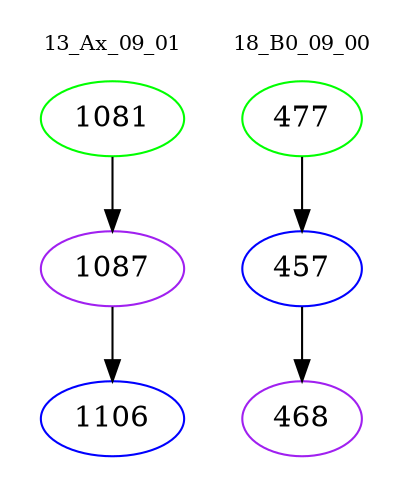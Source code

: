 digraph{
subgraph cluster_0 {
color = white
label = "13_Ax_09_01";
fontsize=10;
T0_1081 [label="1081", color="green"]
T0_1081 -> T0_1087 [color="black"]
T0_1087 [label="1087", color="purple"]
T0_1087 -> T0_1106 [color="black"]
T0_1106 [label="1106", color="blue"]
}
subgraph cluster_1 {
color = white
label = "18_B0_09_00";
fontsize=10;
T1_477 [label="477", color="green"]
T1_477 -> T1_457 [color="black"]
T1_457 [label="457", color="blue"]
T1_457 -> T1_468 [color="black"]
T1_468 [label="468", color="purple"]
}
}
